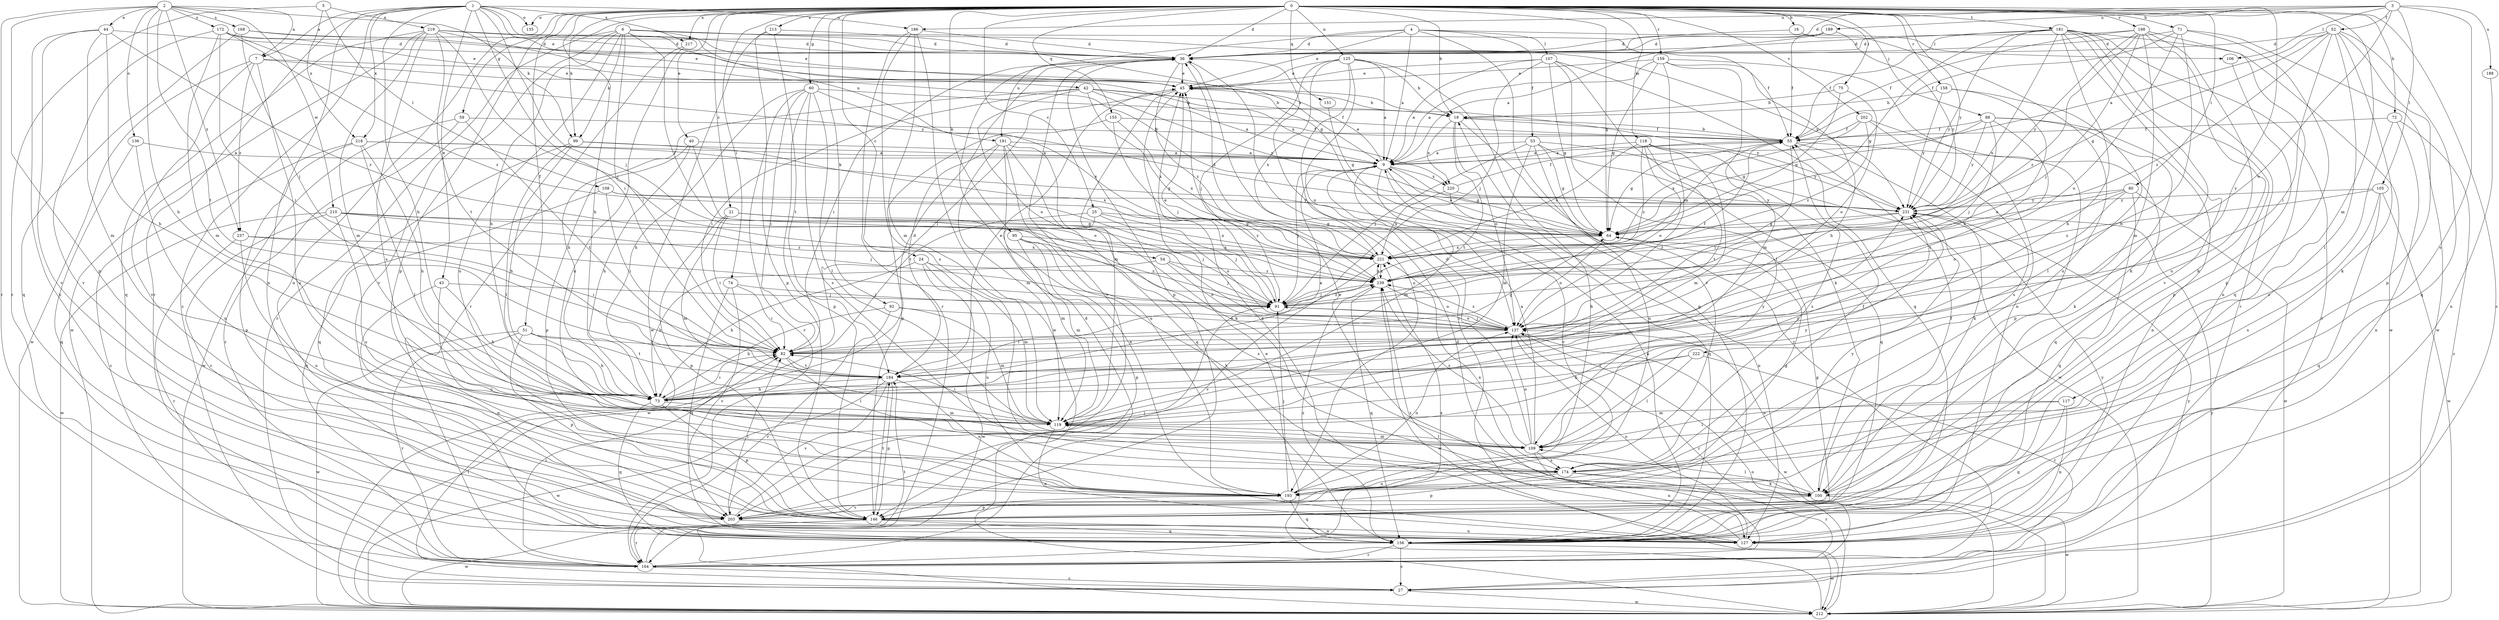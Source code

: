 strict digraph  {
0;
1;
2;
3;
4;
5;
6;
7;
9;
16;
18;
21;
24;
25;
27;
36;
40;
42;
43;
44;
45;
51;
52;
53;
54;
55;
59;
60;
64;
71;
72;
73;
74;
75;
80;
82;
88;
91;
92;
95;
99;
100;
105;
106;
107;
108;
109;
117;
118;
119;
125;
127;
135;
136;
137;
146;
151;
155;
156;
158;
159;
164;
168;
172;
174;
181;
184;
186;
188;
189;
191;
193;
198;
202;
203;
210;
212;
213;
217;
218;
219;
220;
221;
222;
231;
237;
239;
0 -> 16  [label=b];
0 -> 18  [label=b];
0 -> 21  [label=c];
0 -> 24  [label=c];
0 -> 25  [label=c];
0 -> 27  [label=c];
0 -> 36  [label=d];
0 -> 40  [label=e];
0 -> 51  [label=f];
0 -> 59  [label=g];
0 -> 60  [label=g];
0 -> 64  [label=g];
0 -> 71  [label=h];
0 -> 72  [label=h];
0 -> 73  [label=h];
0 -> 74  [label=i];
0 -> 75  [label=i];
0 -> 80  [label=i];
0 -> 88  [label=j];
0 -> 92  [label=k];
0 -> 95  [label=k];
0 -> 99  [label=k];
0 -> 117  [label=m];
0 -> 118  [label=m];
0 -> 125  [label=n];
0 -> 127  [label=n];
0 -> 135  [label=o];
0 -> 146  [label=p];
0 -> 151  [label=q];
0 -> 155  [label=q];
0 -> 158  [label=r];
0 -> 159  [label=r];
0 -> 181  [label=t];
0 -> 198  [label=v];
0 -> 202  [label=v];
0 -> 213  [label=x];
0 -> 217  [label=x];
0 -> 222  [label=y];
0 -> 231  [label=y];
1 -> 7  [label=a];
1 -> 27  [label=c];
1 -> 42  [label=e];
1 -> 43  [label=e];
1 -> 64  [label=g];
1 -> 73  [label=h];
1 -> 82  [label=i];
1 -> 91  [label=j];
1 -> 127  [label=n];
1 -> 135  [label=o];
1 -> 164  [label=r];
1 -> 186  [label=u];
1 -> 217  [label=x];
1 -> 218  [label=x];
2 -> 7  [label=a];
2 -> 44  [label=e];
2 -> 73  [label=h];
2 -> 99  [label=k];
2 -> 136  [label=o];
2 -> 146  [label=p];
2 -> 164  [label=r];
2 -> 168  [label=s];
2 -> 172  [label=s];
2 -> 184  [label=t];
2 -> 210  [label=w];
2 -> 237  [label=z];
3 -> 36  [label=d];
3 -> 52  [label=f];
3 -> 105  [label=l];
3 -> 106  [label=l];
3 -> 137  [label=o];
3 -> 174  [label=s];
3 -> 186  [label=u];
3 -> 188  [label=u];
3 -> 189  [label=u];
4 -> 9  [label=a];
4 -> 36  [label=d];
4 -> 45  [label=e];
4 -> 53  [label=f];
4 -> 106  [label=l];
4 -> 107  [label=l];
4 -> 191  [label=u];
4 -> 203  [label=v];
5 -> 108  [label=l];
5 -> 164  [label=r];
5 -> 218  [label=x];
5 -> 219  [label=x];
6 -> 27  [label=c];
6 -> 36  [label=d];
6 -> 45  [label=e];
6 -> 54  [label=f];
6 -> 55  [label=f];
6 -> 73  [label=h];
6 -> 82  [label=i];
6 -> 99  [label=k];
6 -> 191  [label=u];
6 -> 193  [label=u];
6 -> 203  [label=v];
6 -> 231  [label=y];
7 -> 45  [label=e];
7 -> 193  [label=u];
7 -> 203  [label=v];
7 -> 212  [label=w];
7 -> 220  [label=x];
7 -> 237  [label=z];
9 -> 45  [label=e];
9 -> 64  [label=g];
9 -> 91  [label=j];
9 -> 119  [label=m];
9 -> 156  [label=q];
9 -> 203  [label=v];
9 -> 220  [label=x];
16 -> 36  [label=d];
16 -> 193  [label=u];
18 -> 55  [label=f];
18 -> 137  [label=o];
18 -> 164  [label=r];
18 -> 184  [label=t];
18 -> 220  [label=x];
21 -> 64  [label=g];
21 -> 82  [label=i];
21 -> 91  [label=j];
21 -> 119  [label=m];
21 -> 146  [label=p];
21 -> 221  [label=x];
24 -> 73  [label=h];
24 -> 119  [label=m];
24 -> 193  [label=u];
24 -> 212  [label=w];
24 -> 239  [label=z];
25 -> 64  [label=g];
25 -> 91  [label=j];
25 -> 119  [label=m];
25 -> 137  [label=o];
25 -> 212  [label=w];
27 -> 82  [label=i];
27 -> 212  [label=w];
27 -> 231  [label=y];
36 -> 45  [label=e];
36 -> 82  [label=i];
36 -> 146  [label=p];
36 -> 193  [label=u];
36 -> 203  [label=v];
36 -> 239  [label=z];
40 -> 9  [label=a];
40 -> 73  [label=h];
40 -> 137  [label=o];
40 -> 146  [label=p];
42 -> 9  [label=a];
42 -> 18  [label=b];
42 -> 55  [label=f];
42 -> 73  [label=h];
42 -> 82  [label=i];
42 -> 137  [label=o];
42 -> 221  [label=x];
42 -> 231  [label=y];
43 -> 73  [label=h];
43 -> 91  [label=j];
43 -> 127  [label=n];
43 -> 193  [label=u];
44 -> 36  [label=d];
44 -> 73  [label=h];
44 -> 119  [label=m];
44 -> 127  [label=n];
44 -> 203  [label=v];
44 -> 239  [label=z];
45 -> 18  [label=b];
45 -> 82  [label=i];
45 -> 119  [label=m];
45 -> 231  [label=y];
51 -> 73  [label=h];
51 -> 82  [label=i];
51 -> 146  [label=p];
51 -> 164  [label=r];
51 -> 184  [label=t];
51 -> 212  [label=w];
52 -> 9  [label=a];
52 -> 36  [label=d];
52 -> 64  [label=g];
52 -> 82  [label=i];
52 -> 100  [label=k];
52 -> 109  [label=l];
52 -> 146  [label=p];
52 -> 156  [label=q];
52 -> 239  [label=z];
53 -> 9  [label=a];
53 -> 64  [label=g];
53 -> 91  [label=j];
53 -> 119  [label=m];
53 -> 156  [label=q];
53 -> 193  [label=u];
53 -> 212  [label=w];
54 -> 73  [label=h];
54 -> 91  [label=j];
54 -> 137  [label=o];
54 -> 239  [label=z];
55 -> 9  [label=a];
55 -> 18  [label=b];
55 -> 64  [label=g];
55 -> 82  [label=i];
55 -> 100  [label=k];
55 -> 156  [label=q];
55 -> 221  [label=x];
59 -> 55  [label=f];
59 -> 164  [label=r];
59 -> 184  [label=t];
59 -> 212  [label=w];
60 -> 18  [label=b];
60 -> 73  [label=h];
60 -> 82  [label=i];
60 -> 109  [label=l];
60 -> 146  [label=p];
60 -> 164  [label=r];
60 -> 174  [label=s];
60 -> 221  [label=x];
64 -> 9  [label=a];
64 -> 137  [label=o];
64 -> 221  [label=x];
71 -> 36  [label=d];
71 -> 55  [label=f];
71 -> 73  [label=h];
71 -> 137  [label=o];
71 -> 146  [label=p];
71 -> 212  [label=w];
72 -> 27  [label=c];
72 -> 55  [label=f];
72 -> 127  [label=n];
72 -> 174  [label=s];
73 -> 9  [label=a];
73 -> 36  [label=d];
73 -> 82  [label=i];
73 -> 119  [label=m];
73 -> 146  [label=p];
73 -> 156  [label=q];
73 -> 231  [label=y];
74 -> 82  [label=i];
74 -> 91  [label=j];
74 -> 156  [label=q];
74 -> 203  [label=v];
75 -> 18  [label=b];
75 -> 64  [label=g];
75 -> 137  [label=o];
80 -> 82  [label=i];
80 -> 137  [label=o];
80 -> 156  [label=q];
80 -> 212  [label=w];
80 -> 221  [label=x];
80 -> 231  [label=y];
82 -> 64  [label=g];
82 -> 109  [label=l];
82 -> 184  [label=t];
88 -> 55  [label=f];
88 -> 64  [label=g];
88 -> 91  [label=j];
88 -> 100  [label=k];
88 -> 127  [label=n];
88 -> 184  [label=t];
88 -> 231  [label=y];
91 -> 45  [label=e];
91 -> 55  [label=f];
91 -> 137  [label=o];
91 -> 239  [label=z];
92 -> 73  [label=h];
92 -> 119  [label=m];
92 -> 137  [label=o];
92 -> 164  [label=r];
95 -> 100  [label=k];
95 -> 119  [label=m];
95 -> 146  [label=p];
95 -> 174  [label=s];
95 -> 221  [label=x];
99 -> 9  [label=a];
99 -> 73  [label=h];
99 -> 109  [label=l];
99 -> 156  [label=q];
99 -> 221  [label=x];
100 -> 45  [label=e];
100 -> 55  [label=f];
100 -> 109  [label=l];
100 -> 137  [label=o];
100 -> 203  [label=v];
100 -> 212  [label=w];
100 -> 221  [label=x];
105 -> 156  [label=q];
105 -> 174  [label=s];
105 -> 212  [label=w];
105 -> 231  [label=y];
105 -> 239  [label=z];
106 -> 146  [label=p];
107 -> 9  [label=a];
107 -> 45  [label=e];
107 -> 64  [label=g];
107 -> 91  [label=j];
107 -> 100  [label=k];
107 -> 109  [label=l];
107 -> 156  [label=q];
108 -> 82  [label=i];
108 -> 156  [label=q];
108 -> 231  [label=y];
108 -> 239  [label=z];
109 -> 9  [label=a];
109 -> 36  [label=d];
109 -> 119  [label=m];
109 -> 127  [label=n];
109 -> 137  [label=o];
109 -> 174  [label=s];
109 -> 231  [label=y];
109 -> 239  [label=z];
117 -> 109  [label=l];
117 -> 119  [label=m];
117 -> 127  [label=n];
117 -> 156  [label=q];
118 -> 9  [label=a];
118 -> 119  [label=m];
118 -> 137  [label=o];
118 -> 174  [label=s];
118 -> 184  [label=t];
118 -> 221  [label=x];
118 -> 231  [label=y];
118 -> 239  [label=z];
119 -> 82  [label=i];
119 -> 109  [label=l];
119 -> 127  [label=n];
119 -> 231  [label=y];
125 -> 9  [label=a];
125 -> 18  [label=b];
125 -> 45  [label=e];
125 -> 91  [label=j];
125 -> 137  [label=o];
125 -> 156  [label=q];
125 -> 164  [label=r];
125 -> 221  [label=x];
127 -> 45  [label=e];
127 -> 137  [label=o];
127 -> 231  [label=y];
127 -> 239  [label=z];
136 -> 9  [label=a];
136 -> 156  [label=q];
136 -> 193  [label=u];
137 -> 82  [label=i];
137 -> 91  [label=j];
137 -> 164  [label=r];
137 -> 212  [label=w];
137 -> 239  [label=z];
146 -> 64  [label=g];
146 -> 127  [label=n];
146 -> 156  [label=q];
146 -> 164  [label=r];
146 -> 184  [label=t];
146 -> 212  [label=w];
151 -> 64  [label=g];
155 -> 55  [label=f];
155 -> 91  [label=j];
155 -> 146  [label=p];
155 -> 221  [label=x];
156 -> 9  [label=a];
156 -> 27  [label=c];
156 -> 164  [label=r];
156 -> 212  [label=w];
156 -> 239  [label=z];
158 -> 18  [label=b];
158 -> 109  [label=l];
158 -> 137  [label=o];
158 -> 231  [label=y];
159 -> 9  [label=a];
159 -> 45  [label=e];
159 -> 64  [label=g];
159 -> 73  [label=h];
159 -> 119  [label=m];
159 -> 127  [label=n];
159 -> 137  [label=o];
164 -> 27  [label=c];
164 -> 36  [label=d];
164 -> 82  [label=i];
164 -> 184  [label=t];
164 -> 221  [label=x];
168 -> 36  [label=d];
168 -> 45  [label=e];
168 -> 91  [label=j];
168 -> 156  [label=q];
172 -> 36  [label=d];
172 -> 45  [label=e];
172 -> 82  [label=i];
172 -> 119  [label=m];
172 -> 203  [label=v];
172 -> 231  [label=y];
172 -> 239  [label=z];
174 -> 55  [label=f];
174 -> 100  [label=k];
174 -> 146  [label=p];
174 -> 164  [label=r];
174 -> 193  [label=u];
181 -> 27  [label=c];
181 -> 36  [label=d];
181 -> 55  [label=f];
181 -> 64  [label=g];
181 -> 73  [label=h];
181 -> 100  [label=k];
181 -> 127  [label=n];
181 -> 164  [label=r];
181 -> 203  [label=v];
181 -> 212  [label=w];
181 -> 221  [label=x];
181 -> 231  [label=y];
184 -> 45  [label=e];
184 -> 73  [label=h];
184 -> 146  [label=p];
184 -> 193  [label=u];
184 -> 203  [label=v];
184 -> 212  [label=w];
186 -> 36  [label=d];
186 -> 119  [label=m];
186 -> 164  [label=r];
186 -> 174  [label=s];
186 -> 212  [label=w];
188 -> 127  [label=n];
189 -> 9  [label=a];
189 -> 36  [label=d];
189 -> 55  [label=f];
189 -> 231  [label=y];
191 -> 9  [label=a];
191 -> 100  [label=k];
191 -> 119  [label=m];
191 -> 127  [label=n];
191 -> 156  [label=q];
191 -> 184  [label=t];
191 -> 193  [label=u];
193 -> 18  [label=b];
193 -> 64  [label=g];
193 -> 91  [label=j];
193 -> 137  [label=o];
193 -> 146  [label=p];
193 -> 156  [label=q];
193 -> 231  [label=y];
198 -> 36  [label=d];
198 -> 55  [label=f];
198 -> 91  [label=j];
198 -> 100  [label=k];
198 -> 119  [label=m];
198 -> 156  [label=q];
198 -> 193  [label=u];
198 -> 231  [label=y];
198 -> 239  [label=z];
202 -> 55  [label=f];
202 -> 146  [label=p];
202 -> 174  [label=s];
202 -> 221  [label=x];
202 -> 239  [label=z];
203 -> 82  [label=i];
203 -> 91  [label=j];
203 -> 127  [label=n];
210 -> 64  [label=g];
210 -> 91  [label=j];
210 -> 174  [label=s];
210 -> 203  [label=v];
210 -> 212  [label=w];
210 -> 239  [label=z];
212 -> 36  [label=d];
212 -> 45  [label=e];
212 -> 137  [label=o];
212 -> 231  [label=y];
213 -> 36  [label=d];
213 -> 146  [label=p];
213 -> 184  [label=t];
213 -> 212  [label=w];
217 -> 164  [label=r];
217 -> 193  [label=u];
218 -> 9  [label=a];
218 -> 27  [label=c];
218 -> 64  [label=g];
218 -> 73  [label=h];
218 -> 109  [label=l];
218 -> 146  [label=p];
219 -> 9  [label=a];
219 -> 36  [label=d];
219 -> 91  [label=j];
219 -> 119  [label=m];
219 -> 156  [label=q];
219 -> 174  [label=s];
219 -> 184  [label=t];
219 -> 212  [label=w];
219 -> 231  [label=y];
220 -> 55  [label=f];
220 -> 127  [label=n];
220 -> 221  [label=x];
220 -> 231  [label=y];
221 -> 36  [label=d];
221 -> 203  [label=v];
221 -> 239  [label=z];
222 -> 73  [label=h];
222 -> 109  [label=l];
222 -> 164  [label=r];
222 -> 184  [label=t];
231 -> 64  [label=g];
231 -> 239  [label=z];
237 -> 82  [label=i];
237 -> 164  [label=r];
237 -> 193  [label=u];
237 -> 221  [label=x];
239 -> 91  [label=j];
239 -> 137  [label=o];
239 -> 156  [label=q];
239 -> 212  [label=w];
239 -> 221  [label=x];
}
